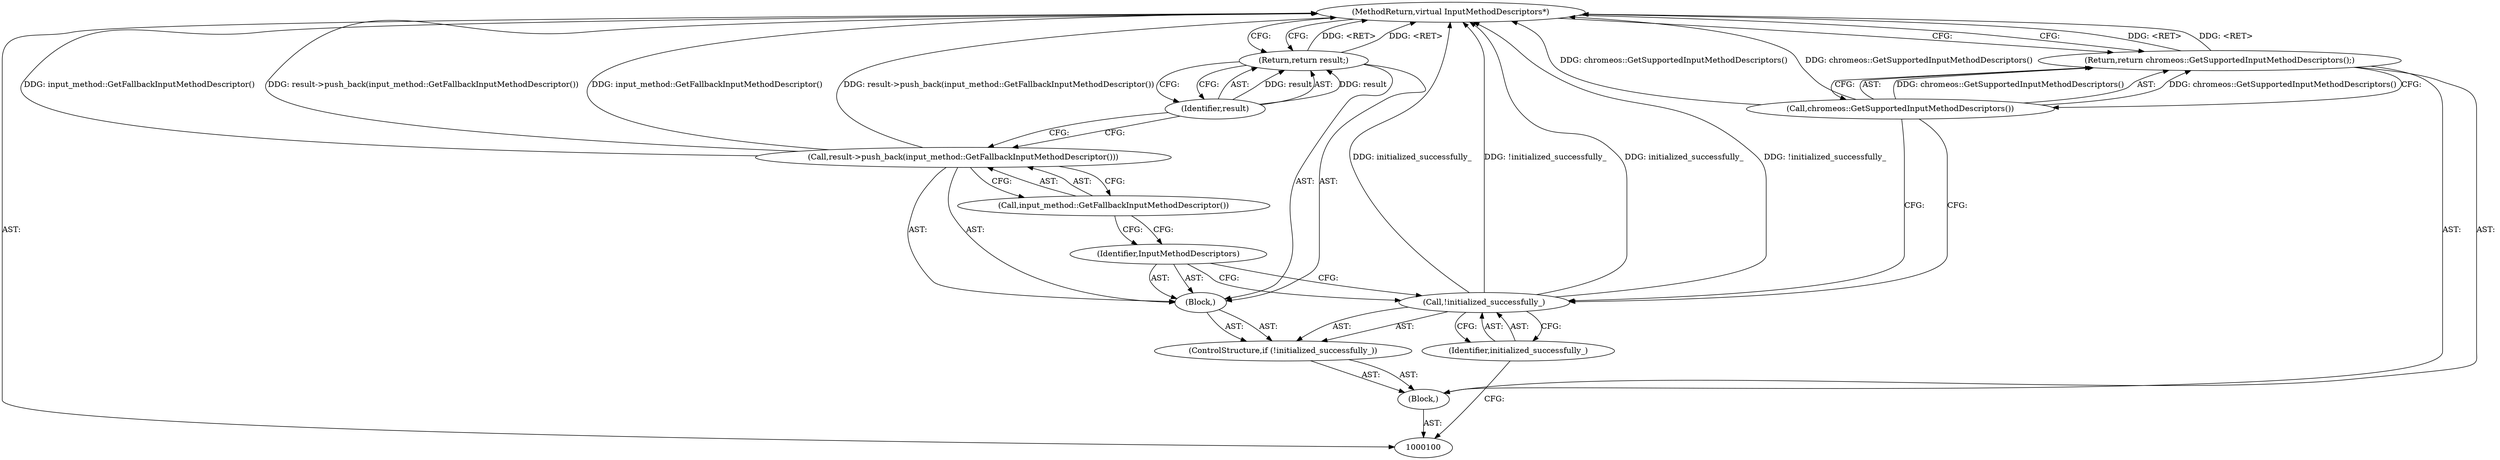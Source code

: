digraph "1_Chrome_dc7b094a338c6c521f918f478e993f0f74bbea0d_16" {
"1000113" [label="(MethodReturn,virtual InputMethodDescriptors*)"];
"1000101" [label="(Block,)"];
"1000104" [label="(Identifier,initialized_successfully_)"];
"1000105" [label="(Block,)"];
"1000102" [label="(ControlStructure,if (!initialized_successfully_))"];
"1000103" [label="(Call,!initialized_successfully_)"];
"1000106" [label="(Identifier,InputMethodDescriptors)"];
"1000108" [label="(Call,input_method::GetFallbackInputMethodDescriptor())"];
"1000107" [label="(Call,result->push_back(input_method::GetFallbackInputMethodDescriptor()))"];
"1000110" [label="(Identifier,result)"];
"1000109" [label="(Return,return result;)"];
"1000112" [label="(Call,chromeos::GetSupportedInputMethodDescriptors())"];
"1000111" [label="(Return,return chromeos::GetSupportedInputMethodDescriptors();)"];
"1000113" -> "1000100"  [label="AST: "];
"1000113" -> "1000109"  [label="CFG: "];
"1000113" -> "1000111"  [label="CFG: "];
"1000111" -> "1000113"  [label="DDG: <RET>"];
"1000109" -> "1000113"  [label="DDG: <RET>"];
"1000107" -> "1000113"  [label="DDG: input_method::GetFallbackInputMethodDescriptor()"];
"1000107" -> "1000113"  [label="DDG: result->push_back(input_method::GetFallbackInputMethodDescriptor())"];
"1000103" -> "1000113"  [label="DDG: initialized_successfully_"];
"1000103" -> "1000113"  [label="DDG: !initialized_successfully_"];
"1000112" -> "1000113"  [label="DDG: chromeos::GetSupportedInputMethodDescriptors()"];
"1000101" -> "1000100"  [label="AST: "];
"1000102" -> "1000101"  [label="AST: "];
"1000111" -> "1000101"  [label="AST: "];
"1000104" -> "1000103"  [label="AST: "];
"1000104" -> "1000100"  [label="CFG: "];
"1000103" -> "1000104"  [label="CFG: "];
"1000105" -> "1000102"  [label="AST: "];
"1000106" -> "1000105"  [label="AST: "];
"1000107" -> "1000105"  [label="AST: "];
"1000109" -> "1000105"  [label="AST: "];
"1000102" -> "1000101"  [label="AST: "];
"1000103" -> "1000102"  [label="AST: "];
"1000105" -> "1000102"  [label="AST: "];
"1000103" -> "1000102"  [label="AST: "];
"1000103" -> "1000104"  [label="CFG: "];
"1000104" -> "1000103"  [label="AST: "];
"1000106" -> "1000103"  [label="CFG: "];
"1000112" -> "1000103"  [label="CFG: "];
"1000103" -> "1000113"  [label="DDG: initialized_successfully_"];
"1000103" -> "1000113"  [label="DDG: !initialized_successfully_"];
"1000106" -> "1000105"  [label="AST: "];
"1000106" -> "1000103"  [label="CFG: "];
"1000108" -> "1000106"  [label="CFG: "];
"1000108" -> "1000107"  [label="AST: "];
"1000108" -> "1000106"  [label="CFG: "];
"1000107" -> "1000108"  [label="CFG: "];
"1000107" -> "1000105"  [label="AST: "];
"1000107" -> "1000108"  [label="CFG: "];
"1000108" -> "1000107"  [label="AST: "];
"1000110" -> "1000107"  [label="CFG: "];
"1000107" -> "1000113"  [label="DDG: input_method::GetFallbackInputMethodDescriptor()"];
"1000107" -> "1000113"  [label="DDG: result->push_back(input_method::GetFallbackInputMethodDescriptor())"];
"1000110" -> "1000109"  [label="AST: "];
"1000110" -> "1000107"  [label="CFG: "];
"1000109" -> "1000110"  [label="CFG: "];
"1000110" -> "1000109"  [label="DDG: result"];
"1000109" -> "1000105"  [label="AST: "];
"1000109" -> "1000110"  [label="CFG: "];
"1000110" -> "1000109"  [label="AST: "];
"1000113" -> "1000109"  [label="CFG: "];
"1000109" -> "1000113"  [label="DDG: <RET>"];
"1000110" -> "1000109"  [label="DDG: result"];
"1000112" -> "1000111"  [label="AST: "];
"1000112" -> "1000103"  [label="CFG: "];
"1000111" -> "1000112"  [label="CFG: "];
"1000112" -> "1000113"  [label="DDG: chromeos::GetSupportedInputMethodDescriptors()"];
"1000112" -> "1000111"  [label="DDG: chromeos::GetSupportedInputMethodDescriptors()"];
"1000111" -> "1000101"  [label="AST: "];
"1000111" -> "1000112"  [label="CFG: "];
"1000112" -> "1000111"  [label="AST: "];
"1000113" -> "1000111"  [label="CFG: "];
"1000111" -> "1000113"  [label="DDG: <RET>"];
"1000112" -> "1000111"  [label="DDG: chromeos::GetSupportedInputMethodDescriptors()"];
}
